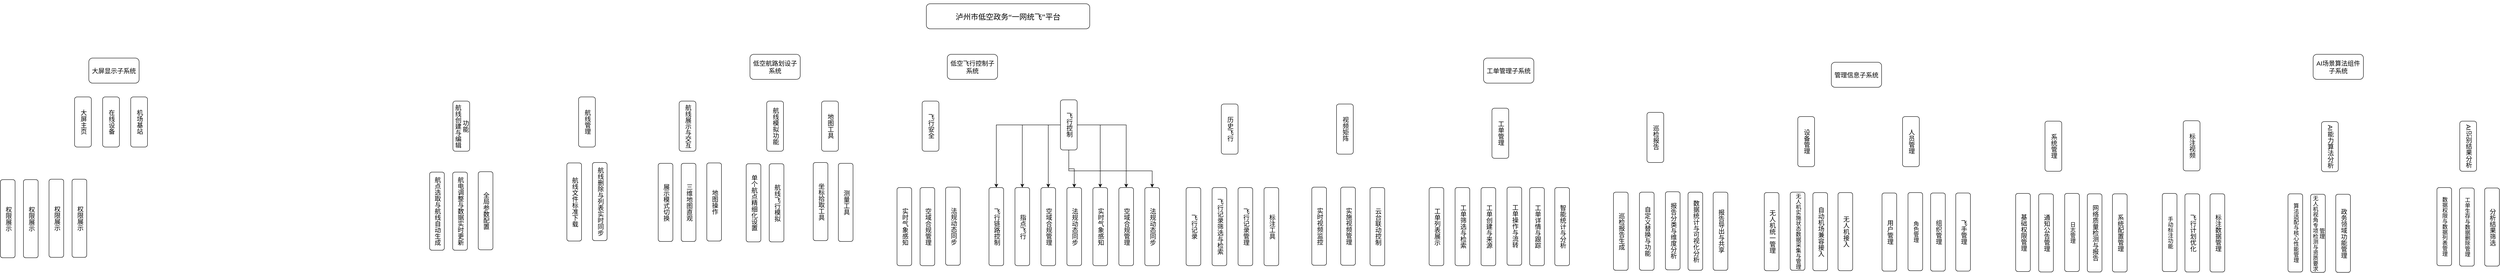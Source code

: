 <mxfile version="28.2.5">
  <diagram name="第 1 页" id="KLXsUkDyBYf1RGe1IkaH">
    <mxGraphModel dx="3871" dy="775" grid="1" gridSize="10" guides="1" tooltips="1" connect="1" arrows="1" fold="1" page="1" pageScale="1" pageWidth="827" pageHeight="1169" math="0" shadow="0">
      <root>
        <mxCell id="0" />
        <mxCell id="1" parent="0" />
        <mxCell id="CcnEAllUlsCNX368QIHx-1" value="&lt;p style=&quot;line-height: 35pt;&quot; align=&quot;center&quot; class=&quot;16&quot;&gt;&lt;span style=&quot;font-family: 方正小标宋简体;&quot;&gt;&lt;font style=&quot;font-size: 18px;&quot;&gt;&lt;font style=&quot;&quot; face=&quot;方正小标宋简体&quot;&gt;泸州市低空政务&lt;/font&gt;&lt;font style=&quot;&quot; face=&quot;方正小标宋简体&quot;&gt;“一网统飞”平台&lt;/font&gt;&lt;/font&gt;&lt;/span&gt;&lt;span style=&quot;mso-spacerun:&#39;yes&#39;;font-family:方正小标宋简体;mso-ascii-font-family:&#39;Times New Roman&#39;;&lt;br/&gt;mso-hansi-font-family:&#39;Times New Roman&#39;;mso-bidi-font-family:&#39;Times New Roman&#39;;font-size:24.0pt;&quot;&gt;&lt;/span&gt;&lt;/p&gt;" style="rounded=1;whiteSpace=wrap;html=1;" parent="1" vertex="1">
          <mxGeometry x="200" y="60" width="390" height="60" as="geometry" />
        </mxCell>
        <mxCell id="CcnEAllUlsCNX368QIHx-4" value="低空航路划设子系统" style="rounded=1;whiteSpace=wrap;html=1;fontSize=15;" parent="1" vertex="1">
          <mxGeometry x="-221" y="181" width="120" height="60" as="geometry" />
        </mxCell>
        <mxCell id="CcnEAllUlsCNX368QIHx-5" value="AI场景算法组件子系统" style="rounded=1;whiteSpace=wrap;html=1;fontSize=15;" parent="1" vertex="1">
          <mxGeometry x="3510" y="181" width="120" height="60" as="geometry" />
        </mxCell>
        <mxCell id="CcnEAllUlsCNX368QIHx-6" value="大屏显示子系统" style="rounded=1;whiteSpace=wrap;html=1;fontSize=15;" parent="1" vertex="1">
          <mxGeometry x="-1799" y="190" width="120" height="60" as="geometry" />
        </mxCell>
        <mxCell id="CcnEAllUlsCNX368QIHx-8" value="管理信息子系统" style="rounded=1;whiteSpace=wrap;html=1;fontSize=15;" parent="1" vertex="1">
          <mxGeometry x="2360" y="200" width="120" height="60" as="geometry" />
        </mxCell>
        <mxCell id="CcnEAllUlsCNX368QIHx-9" value="工单管理子系统" style="rounded=1;whiteSpace=wrap;html=1;fontSize=15;" parent="1" vertex="1">
          <mxGeometry x="1530" y="190" width="120" height="60" as="geometry" />
        </mxCell>
        <mxCell id="CcnEAllUlsCNX368QIHx-10" value="低空飞行控制子系统" style="rounded=1;whiteSpace=wrap;html=1;fontSize=15;" parent="1" vertex="1">
          <mxGeometry x="250" y="181" width="120" height="60" as="geometry" />
        </mxCell>
        <mxCell id="CcnEAllUlsCNX368QIHx-11" value="大屏主页" style="rounded=1;whiteSpace=wrap;html=1;textDirection=vertical-lr;horizontal=1;fontSize=15;" parent="1" vertex="1">
          <mxGeometry x="-1833" y="283" width="40" height="120" as="geometry" />
        </mxCell>
        <mxCell id="CcnEAllUlsCNX368QIHx-12" value="在线设备" style="rounded=1;whiteSpace=wrap;html=1;textDirection=vertical-lr;fontSize=15;" parent="1" vertex="1">
          <mxGeometry x="-1766" y="283" width="40" height="120" as="geometry" />
        </mxCell>
        <mxCell id="CcnEAllUlsCNX368QIHx-13" value="机场基站" style="rounded=1;whiteSpace=wrap;html=1;textDirection=vertical-lr;fontSize=15;" parent="1" vertex="1">
          <mxGeometry x="-1699" y="283" width="40" height="120" as="geometry" />
        </mxCell>
        <mxCell id="CcnEAllUlsCNX368QIHx-14" value="权限展示" style="rounded=1;whiteSpace=wrap;html=1;horizontal=1;textDirection=vertical-lr;fontSize=15;" parent="1" vertex="1">
          <mxGeometry x="-2010" y="481" width="35" height="187" as="geometry" />
        </mxCell>
        <mxCell id="CcnEAllUlsCNX368QIHx-17" value="权限展示" style="rounded=1;whiteSpace=wrap;html=1;horizontal=1;textDirection=vertical-lr;fontSize=15;" parent="1" vertex="1">
          <mxGeometry x="-1955" y="481" width="35" height="187" as="geometry" />
        </mxCell>
        <mxCell id="CcnEAllUlsCNX368QIHx-18" value="权限展示" style="rounded=1;whiteSpace=wrap;html=1;horizontal=1;textDirection=vertical-lr;fontSize=15;" parent="1" vertex="1">
          <mxGeometry x="-1894" y="480" width="35" height="187" as="geometry" />
        </mxCell>
        <mxCell id="CcnEAllUlsCNX368QIHx-19" value="权限展示" style="rounded=1;whiteSpace=wrap;html=1;horizontal=1;textDirection=vertical-lr;fontSize=15;" parent="1" vertex="1">
          <mxGeometry x="-1839" y="480" width="35" height="187" as="geometry" />
        </mxCell>
        <mxCell id="autR1kdCD4ZM4bkPJIN1-1" value="&lt;div data-page-id=&quot;Kqzgdmb4HoMSGUxfPz7cehnGnnb&quot; data-lark-html-role=&quot;root&quot; data-docx-has-block-data=&quot;false&quot;&gt;&lt;div class=&quot;old-record-id-Po8LdLrbCozgtJx34FqcgGBYnCf&quot;&gt;航线创建与编辑功能&lt;/div&gt;&lt;/div&gt;&lt;span data-lark-record-data=&quot;{&amp;quot;rootId&amp;quot;:&amp;quot;Kqzgdmb4HoMSGUxfPz7cehnGnnb&amp;quot;,&amp;quot;text&amp;quot;:{&amp;quot;initialAttributedTexts&amp;quot;:{&amp;quot;text&amp;quot;:{&amp;quot;0&amp;quot;:&amp;quot;航线创建与编辑功能&amp;quot;},&amp;quot;attribs&amp;quot;:{&amp;quot;0&amp;quot;:&amp;quot;*0*1+9&amp;quot;}},&amp;quot;apool&amp;quot;:{&amp;quot;numToAttrib&amp;quot;:{&amp;quot;0&amp;quot;:[&amp;quot;author&amp;quot;,&amp;quot;7065221839563358211&amp;quot;],&amp;quot;1&amp;quot;:[&amp;quot;bold&amp;quot;,&amp;quot;true&amp;quot;]},&amp;quot;nextNum&amp;quot;:2}},&amp;quot;type&amp;quot;:&amp;quot;text&amp;quot;,&amp;quot;referenceRecordMap&amp;quot;:{},&amp;quot;extra&amp;quot;:{&amp;quot;channel&amp;quot;:&amp;quot;saas&amp;quot;,&amp;quot;isEqualBlockSelection&amp;quot;:false,&amp;quot;pasteRandomId&amp;quot;:&amp;quot;1cc6d812-0947-45a8-a9b1-f2f0e86f2138&amp;quot;,&amp;quot;mention_page_title&amp;quot;:{},&amp;quot;external_mention_url&amp;quot;:{}},&amp;quot;isKeepQuoteContainer&amp;quot;:false,&amp;quot;isFromCode&amp;quot;:false,&amp;quot;selection&amp;quot;:[{&amp;quot;id&amp;quot;:120,&amp;quot;type&amp;quot;:&amp;quot;text&amp;quot;,&amp;quot;selection&amp;quot;:{&amp;quot;start&amp;quot;:2,&amp;quot;end&amp;quot;:11},&amp;quot;recordId&amp;quot;:&amp;quot;Po8LdLrbCozgtJx34FqcgGBYnCf&amp;quot;}],&amp;quot;payloadMap&amp;quot;:{},&amp;quot;isCut&amp;quot;:false}&quot; data-lark-record-format=&quot;docx/text&quot; class=&quot;lark-record-clipboard&quot;&gt;&lt;/span&gt;" style="rounded=1;whiteSpace=wrap;html=1;textDirection=vertical-lr;horizontal=1;fontStyle=0;align=center;verticalAlign=middle;fontSize=15;" parent="1" vertex="1">
          <mxGeometry x="-930" y="293" width="40" height="120" as="geometry" />
        </mxCell>
        <mxCell id="autR1kdCD4ZM4bkPJIN1-2" value="&lt;div data-page-id=&quot;Kqzgdmb4HoMSGUxfPz7cehnGnnb&quot; data-lark-html-role=&quot;root&quot; data-docx-has-block-data=&quot;false&quot;&gt;&lt;div class=&quot;old-record-id-TfkDdrhNBo0OolxgG6KcHpkzn7e&quot;&gt;航线管理&lt;/div&gt;&lt;/div&gt;&lt;span data-lark-record-data=&quot;{&amp;quot;rootId&amp;quot;:&amp;quot;Kqzgdmb4HoMSGUxfPz7cehnGnnb&amp;quot;,&amp;quot;text&amp;quot;:{&amp;quot;initialAttributedTexts&amp;quot;:{&amp;quot;text&amp;quot;:{&amp;quot;0&amp;quot;:&amp;quot;航线管理&amp;quot;},&amp;quot;attribs&amp;quot;:{&amp;quot;0&amp;quot;:&amp;quot;*0*1+4&amp;quot;}},&amp;quot;apool&amp;quot;:{&amp;quot;numToAttrib&amp;quot;:{&amp;quot;0&amp;quot;:[&amp;quot;author&amp;quot;,&amp;quot;7065221839563358211&amp;quot;],&amp;quot;1&amp;quot;:[&amp;quot;bold&amp;quot;,&amp;quot;true&amp;quot;]},&amp;quot;nextNum&amp;quot;:2}},&amp;quot;type&amp;quot;:&amp;quot;text&amp;quot;,&amp;quot;referenceRecordMap&amp;quot;:{},&amp;quot;extra&amp;quot;:{&amp;quot;channel&amp;quot;:&amp;quot;saas&amp;quot;,&amp;quot;isEqualBlockSelection&amp;quot;:false,&amp;quot;pasteRandomId&amp;quot;:&amp;quot;c4b3756e-fced-46c2-a57d-2c074daa4cf0&amp;quot;,&amp;quot;mention_page_title&amp;quot;:{},&amp;quot;external_mention_url&amp;quot;:{}},&amp;quot;isKeepQuoteContainer&amp;quot;:false,&amp;quot;isFromCode&amp;quot;:false,&amp;quot;selection&amp;quot;:[{&amp;quot;id&amp;quot;:124,&amp;quot;type&amp;quot;:&amp;quot;text&amp;quot;,&amp;quot;selection&amp;quot;:{&amp;quot;start&amp;quot;:2,&amp;quot;end&amp;quot;:6},&amp;quot;recordId&amp;quot;:&amp;quot;TfkDdrhNBo0OolxgG6KcHpkzn7e&amp;quot;}],&amp;quot;payloadMap&amp;quot;:{},&amp;quot;isCut&amp;quot;:false}&quot; data-lark-record-format=&quot;docx/text&quot; class=&quot;lark-record-clipboard&quot;&gt;&lt;/span&gt;" style="rounded=1;whiteSpace=wrap;html=1;textDirection=vertical-lr;fontStyle=0;align=center;verticalAlign=middle;fontSize=15;" parent="1" vertex="1">
          <mxGeometry x="-630" y="283" width="40" height="120" as="geometry" />
        </mxCell>
        <mxCell id="autR1kdCD4ZM4bkPJIN1-3" value="&lt;div data-page-id=&quot;Kqzgdmb4HoMSGUxfPz7cehnGnnb&quot; data-lark-html-role=&quot;root&quot; data-docx-has-block-data=&quot;false&quot;&gt;&lt;div class=&quot;old-record-id-TAzedYTR2oLAXGxL9yZcuPr9nnh&quot;&gt;航线展示与交互&lt;/div&gt;&lt;/div&gt;&lt;span data-lark-record-data=&quot;{&amp;quot;rootId&amp;quot;:&amp;quot;Kqzgdmb4HoMSGUxfPz7cehnGnnb&amp;quot;,&amp;quot;text&amp;quot;:{&amp;quot;initialAttributedTexts&amp;quot;:{&amp;quot;text&amp;quot;:{&amp;quot;0&amp;quot;:&amp;quot;航线展示与交互&amp;quot;},&amp;quot;attribs&amp;quot;:{&amp;quot;0&amp;quot;:&amp;quot;*0*1+7&amp;quot;}},&amp;quot;apool&amp;quot;:{&amp;quot;numToAttrib&amp;quot;:{&amp;quot;0&amp;quot;:[&amp;quot;author&amp;quot;,&amp;quot;7065221839563358211&amp;quot;],&amp;quot;1&amp;quot;:[&amp;quot;bold&amp;quot;,&amp;quot;true&amp;quot;]},&amp;quot;nextNum&amp;quot;:2}},&amp;quot;type&amp;quot;:&amp;quot;text&amp;quot;,&amp;quot;referenceRecordMap&amp;quot;:{},&amp;quot;extra&amp;quot;:{&amp;quot;channel&amp;quot;:&amp;quot;saas&amp;quot;,&amp;quot;isEqualBlockSelection&amp;quot;:false,&amp;quot;pasteRandomId&amp;quot;:&amp;quot;98eb259d-1737-4a3c-9f6b-d7a9e5ee8864&amp;quot;,&amp;quot;mention_page_title&amp;quot;:{},&amp;quot;external_mention_url&amp;quot;:{}},&amp;quot;isKeepQuoteContainer&amp;quot;:false,&amp;quot;isFromCode&amp;quot;:false,&amp;quot;selection&amp;quot;:[{&amp;quot;id&amp;quot;:127,&amp;quot;type&amp;quot;:&amp;quot;text&amp;quot;,&amp;quot;selection&amp;quot;:{&amp;quot;start&amp;quot;:2,&amp;quot;end&amp;quot;:9},&amp;quot;recordId&amp;quot;:&amp;quot;TAzedYTR2oLAXGxL9yZcuPr9nnh&amp;quot;}],&amp;quot;payloadMap&amp;quot;:{},&amp;quot;isCut&amp;quot;:false}&quot; data-lark-record-format=&quot;docx/text&quot; class=&quot;lark-record-clipboard&quot;&gt;&lt;/span&gt;" style="rounded=1;whiteSpace=wrap;html=1;textDirection=vertical-lr;fontStyle=0;align=center;verticalAlign=middle;fontSize=15;" parent="1" vertex="1">
          <mxGeometry x="-390" y="293" width="40" height="120" as="geometry" />
        </mxCell>
        <mxCell id="autR1kdCD4ZM4bkPJIN1-4" value="&lt;div data-page-id=&quot;Kqzgdmb4HoMSGUxfPz7cehnGnnb&quot; data-lark-html-role=&quot;root&quot; data-docx-has-block-data=&quot;false&quot;&gt;&lt;div class=&quot;old-record-id-TAzedYTR2oLAXGxL9yZcuPr9nnh&quot;&gt;航线模拟功能&lt;/div&gt;&lt;/div&gt;&lt;span data-lark-record-data=&quot;{&amp;quot;rootId&amp;quot;:&amp;quot;Kqzgdmb4HoMSGUxfPz7cehnGnnb&amp;quot;,&amp;quot;text&amp;quot;:{&amp;quot;initialAttributedTexts&amp;quot;:{&amp;quot;text&amp;quot;:{&amp;quot;0&amp;quot;:&amp;quot;航线展示与交互&amp;quot;},&amp;quot;attribs&amp;quot;:{&amp;quot;0&amp;quot;:&amp;quot;*0*1+7&amp;quot;}},&amp;quot;apool&amp;quot;:{&amp;quot;numToAttrib&amp;quot;:{&amp;quot;0&amp;quot;:[&amp;quot;author&amp;quot;,&amp;quot;7065221839563358211&amp;quot;],&amp;quot;1&amp;quot;:[&amp;quot;bold&amp;quot;,&amp;quot;true&amp;quot;]},&amp;quot;nextNum&amp;quot;:2}},&amp;quot;type&amp;quot;:&amp;quot;text&amp;quot;,&amp;quot;referenceRecordMap&amp;quot;:{},&amp;quot;extra&amp;quot;:{&amp;quot;channel&amp;quot;:&amp;quot;saas&amp;quot;,&amp;quot;isEqualBlockSelection&amp;quot;:false,&amp;quot;pasteRandomId&amp;quot;:&amp;quot;98eb259d-1737-4a3c-9f6b-d7a9e5ee8864&amp;quot;,&amp;quot;mention_page_title&amp;quot;:{},&amp;quot;external_mention_url&amp;quot;:{}},&amp;quot;isKeepQuoteContainer&amp;quot;:false,&amp;quot;isFromCode&amp;quot;:false,&amp;quot;selection&amp;quot;:[{&amp;quot;id&amp;quot;:127,&amp;quot;type&amp;quot;:&amp;quot;text&amp;quot;,&amp;quot;selection&amp;quot;:{&amp;quot;start&amp;quot;:2,&amp;quot;end&amp;quot;:9},&amp;quot;recordId&amp;quot;:&amp;quot;TAzedYTR2oLAXGxL9yZcuPr9nnh&amp;quot;}],&amp;quot;payloadMap&amp;quot;:{},&amp;quot;isCut&amp;quot;:false}&quot; data-lark-record-format=&quot;docx/text&quot; class=&quot;lark-record-clipboard&quot;&gt;&lt;/span&gt;" style="rounded=1;whiteSpace=wrap;html=1;textDirection=vertical-lr;fontStyle=0;align=center;verticalAlign=middle;fontSize=15;" parent="1" vertex="1">
          <mxGeometry x="-181" y="293" width="40" height="120" as="geometry" />
        </mxCell>
        <mxCell id="autR1kdCD4ZM4bkPJIN1-5" value="&lt;div data-page-id=&quot;Kqzgdmb4HoMSGUxfPz7cehnGnnb&quot; data-lark-html-role=&quot;root&quot; data-docx-has-block-data=&quot;false&quot;&gt;&lt;div class=&quot;old-record-id-TfkDdrhNBo0OolxgG6KcHpkzn7e&quot;&gt;地图工具&lt;/div&gt;&lt;/div&gt;&lt;span data-lark-record-data=&quot;{&amp;quot;rootId&amp;quot;:&amp;quot;Kqzgdmb4HoMSGUxfPz7cehnGnnb&amp;quot;,&amp;quot;text&amp;quot;:{&amp;quot;initialAttributedTexts&amp;quot;:{&amp;quot;text&amp;quot;:{&amp;quot;0&amp;quot;:&amp;quot;航线管理&amp;quot;},&amp;quot;attribs&amp;quot;:{&amp;quot;0&amp;quot;:&amp;quot;*0*1+4&amp;quot;}},&amp;quot;apool&amp;quot;:{&amp;quot;numToAttrib&amp;quot;:{&amp;quot;0&amp;quot;:[&amp;quot;author&amp;quot;,&amp;quot;7065221839563358211&amp;quot;],&amp;quot;1&amp;quot;:[&amp;quot;bold&amp;quot;,&amp;quot;true&amp;quot;]},&amp;quot;nextNum&amp;quot;:2}},&amp;quot;type&amp;quot;:&amp;quot;text&amp;quot;,&amp;quot;referenceRecordMap&amp;quot;:{},&amp;quot;extra&amp;quot;:{&amp;quot;channel&amp;quot;:&amp;quot;saas&amp;quot;,&amp;quot;isEqualBlockSelection&amp;quot;:false,&amp;quot;pasteRandomId&amp;quot;:&amp;quot;c4b3756e-fced-46c2-a57d-2c074daa4cf0&amp;quot;,&amp;quot;mention_page_title&amp;quot;:{},&amp;quot;external_mention_url&amp;quot;:{}},&amp;quot;isKeepQuoteContainer&amp;quot;:false,&amp;quot;isFromCode&amp;quot;:false,&amp;quot;selection&amp;quot;:[{&amp;quot;id&amp;quot;:124,&amp;quot;type&amp;quot;:&amp;quot;text&amp;quot;,&amp;quot;selection&amp;quot;:{&amp;quot;start&amp;quot;:2,&amp;quot;end&amp;quot;:6},&amp;quot;recordId&amp;quot;:&amp;quot;TfkDdrhNBo0OolxgG6KcHpkzn7e&amp;quot;}],&amp;quot;payloadMap&amp;quot;:{},&amp;quot;isCut&amp;quot;:false}&quot; data-lark-record-format=&quot;docx/text&quot; class=&quot;lark-record-clipboard&quot;&gt;&lt;/span&gt;" style="rounded=1;whiteSpace=wrap;html=1;textDirection=vertical-lr;fontStyle=0;align=center;verticalAlign=middle;fontSize=15;" parent="1" vertex="1">
          <mxGeometry x="-50" y="293" width="40" height="120" as="geometry" />
        </mxCell>
        <mxCell id="autR1kdCD4ZM4bkPJIN1-6" value="&lt;div data-page-id=&quot;Kqzgdmb4HoMSGUxfPz7cehnGnnb&quot; data-lark-html-role=&quot;root&quot; data-docx-has-block-data=&quot;false&quot;&gt;&lt;div class=&quot;old-record-id-Po8LdLrbCozgtJx34FqcgGBYnCf&quot;&gt;飞行安全&lt;/div&gt;&lt;/div&gt;&lt;span data-lark-record-data=&quot;{&amp;quot;rootId&amp;quot;:&amp;quot;Kqzgdmb4HoMSGUxfPz7cehnGnnb&amp;quot;,&amp;quot;text&amp;quot;:{&amp;quot;initialAttributedTexts&amp;quot;:{&amp;quot;text&amp;quot;:{&amp;quot;0&amp;quot;:&amp;quot;航线创建与编辑功能&amp;quot;},&amp;quot;attribs&amp;quot;:{&amp;quot;0&amp;quot;:&amp;quot;*0*1+9&amp;quot;}},&amp;quot;apool&amp;quot;:{&amp;quot;numToAttrib&amp;quot;:{&amp;quot;0&amp;quot;:[&amp;quot;author&amp;quot;,&amp;quot;7065221839563358211&amp;quot;],&amp;quot;1&amp;quot;:[&amp;quot;bold&amp;quot;,&amp;quot;true&amp;quot;]},&amp;quot;nextNum&amp;quot;:2}},&amp;quot;type&amp;quot;:&amp;quot;text&amp;quot;,&amp;quot;referenceRecordMap&amp;quot;:{},&amp;quot;extra&amp;quot;:{&amp;quot;channel&amp;quot;:&amp;quot;saas&amp;quot;,&amp;quot;isEqualBlockSelection&amp;quot;:false,&amp;quot;pasteRandomId&amp;quot;:&amp;quot;1cc6d812-0947-45a8-a9b1-f2f0e86f2138&amp;quot;,&amp;quot;mention_page_title&amp;quot;:{},&amp;quot;external_mention_url&amp;quot;:{}},&amp;quot;isKeepQuoteContainer&amp;quot;:false,&amp;quot;isFromCode&amp;quot;:false,&amp;quot;selection&amp;quot;:[{&amp;quot;id&amp;quot;:120,&amp;quot;type&amp;quot;:&amp;quot;text&amp;quot;,&amp;quot;selection&amp;quot;:{&amp;quot;start&amp;quot;:2,&amp;quot;end&amp;quot;:11},&amp;quot;recordId&amp;quot;:&amp;quot;Po8LdLrbCozgtJx34FqcgGBYnCf&amp;quot;}],&amp;quot;payloadMap&amp;quot;:{},&amp;quot;isCut&amp;quot;:false}&quot; data-lark-record-format=&quot;docx/text&quot; class=&quot;lark-record-clipboard&quot;&gt;&lt;/span&gt;" style="rounded=1;whiteSpace=wrap;html=1;textDirection=vertical-lr;horizontal=1;fontStyle=0;align=center;verticalAlign=middle;fontSize=15;" parent="1" vertex="1">
          <mxGeometry x="190" y="293" width="40" height="120" as="geometry" />
        </mxCell>
        <mxCell id="Ach8vEFusjCiu4SRnwiI-1" style="edgeStyle=orthogonalEdgeStyle;rounded=0;orthogonalLoop=1;jettySize=auto;html=1;entryX=0.5;entryY=0;entryDx=0;entryDy=0;fontSize=15;" edge="1" parent="1" source="autR1kdCD4ZM4bkPJIN1-7" target="autR1kdCD4ZM4bkPJIN1-14">
          <mxGeometry relative="1" as="geometry" />
        </mxCell>
        <mxCell id="Ach8vEFusjCiu4SRnwiI-2" style="edgeStyle=orthogonalEdgeStyle;rounded=0;orthogonalLoop=1;jettySize=auto;html=1;entryX=0.5;entryY=0;entryDx=0;entryDy=0;fontSize=15;" edge="1" parent="1" source="autR1kdCD4ZM4bkPJIN1-7" target="autR1kdCD4ZM4bkPJIN1-15">
          <mxGeometry relative="1" as="geometry" />
        </mxCell>
        <mxCell id="Ach8vEFusjCiu4SRnwiI-3" style="edgeStyle=orthogonalEdgeStyle;rounded=0;orthogonalLoop=1;jettySize=auto;html=1;entryX=0.5;entryY=0;entryDx=0;entryDy=0;fontSize=15;" edge="1" parent="1" source="autR1kdCD4ZM4bkPJIN1-7" target="autR1kdCD4ZM4bkPJIN1-16">
          <mxGeometry relative="1" as="geometry" />
        </mxCell>
        <mxCell id="Ach8vEFusjCiu4SRnwiI-4" style="edgeStyle=orthogonalEdgeStyle;rounded=0;orthogonalLoop=1;jettySize=auto;html=1;fontSize=15;" edge="1" parent="1" source="autR1kdCD4ZM4bkPJIN1-7" target="autR1kdCD4ZM4bkPJIN1-17">
          <mxGeometry relative="1" as="geometry" />
        </mxCell>
        <mxCell id="Ach8vEFusjCiu4SRnwiI-5" style="edgeStyle=orthogonalEdgeStyle;rounded=0;orthogonalLoop=1;jettySize=auto;html=1;fontSize=15;" edge="1" parent="1" source="autR1kdCD4ZM4bkPJIN1-7" target="autR1kdCD4ZM4bkPJIN1-18">
          <mxGeometry relative="1" as="geometry" />
        </mxCell>
        <mxCell id="Ach8vEFusjCiu4SRnwiI-6" style="edgeStyle=orthogonalEdgeStyle;rounded=0;orthogonalLoop=1;jettySize=auto;html=1;entryX=0.5;entryY=0;entryDx=0;entryDy=0;fontSize=15;" edge="1" parent="1" source="autR1kdCD4ZM4bkPJIN1-7" target="autR1kdCD4ZM4bkPJIN1-19">
          <mxGeometry relative="1" as="geometry" />
        </mxCell>
        <mxCell id="Ach8vEFusjCiu4SRnwiI-7" style="edgeStyle=orthogonalEdgeStyle;rounded=0;orthogonalLoop=1;jettySize=auto;html=1;entryX=0.5;entryY=0;entryDx=0;entryDy=0;fontSize=15;" edge="1" parent="1" target="autR1kdCD4ZM4bkPJIN1-20">
          <mxGeometry relative="1" as="geometry">
            <mxPoint x="540" y="410" as="sourcePoint" />
            <Array as="points">
              <mxPoint x="540" y="460" />
              <mxPoint x="739" y="460" />
            </Array>
          </mxGeometry>
        </mxCell>
        <mxCell id="autR1kdCD4ZM4bkPJIN1-7" value="&lt;div data-page-id=&quot;Kqzgdmb4HoMSGUxfPz7cehnGnnb&quot; data-lark-html-role=&quot;root&quot; data-docx-has-block-data=&quot;false&quot;&gt;&lt;div class=&quot;old-record-id-TfkDdrhNBo0OolxgG6KcHpkzn7e&quot;&gt;飞行控制&lt;/div&gt;&lt;/div&gt;&lt;span data-lark-record-data=&quot;{&amp;quot;rootId&amp;quot;:&amp;quot;Kqzgdmb4HoMSGUxfPz7cehnGnnb&amp;quot;,&amp;quot;text&amp;quot;:{&amp;quot;initialAttributedTexts&amp;quot;:{&amp;quot;text&amp;quot;:{&amp;quot;0&amp;quot;:&amp;quot;航线管理&amp;quot;},&amp;quot;attribs&amp;quot;:{&amp;quot;0&amp;quot;:&amp;quot;*0*1+4&amp;quot;}},&amp;quot;apool&amp;quot;:{&amp;quot;numToAttrib&amp;quot;:{&amp;quot;0&amp;quot;:[&amp;quot;author&amp;quot;,&amp;quot;7065221839563358211&amp;quot;],&amp;quot;1&amp;quot;:[&amp;quot;bold&amp;quot;,&amp;quot;true&amp;quot;]},&amp;quot;nextNum&amp;quot;:2}},&amp;quot;type&amp;quot;:&amp;quot;text&amp;quot;,&amp;quot;referenceRecordMap&amp;quot;:{},&amp;quot;extra&amp;quot;:{&amp;quot;channel&amp;quot;:&amp;quot;saas&amp;quot;,&amp;quot;isEqualBlockSelection&amp;quot;:false,&amp;quot;pasteRandomId&amp;quot;:&amp;quot;c4b3756e-fced-46c2-a57d-2c074daa4cf0&amp;quot;,&amp;quot;mention_page_title&amp;quot;:{},&amp;quot;external_mention_url&amp;quot;:{}},&amp;quot;isKeepQuoteContainer&amp;quot;:false,&amp;quot;isFromCode&amp;quot;:false,&amp;quot;selection&amp;quot;:[{&amp;quot;id&amp;quot;:124,&amp;quot;type&amp;quot;:&amp;quot;text&amp;quot;,&amp;quot;selection&amp;quot;:{&amp;quot;start&amp;quot;:2,&amp;quot;end&amp;quot;:6},&amp;quot;recordId&amp;quot;:&amp;quot;TfkDdrhNBo0OolxgG6KcHpkzn7e&amp;quot;}],&amp;quot;payloadMap&amp;quot;:{},&amp;quot;isCut&amp;quot;:false}&quot; data-lark-record-format=&quot;docx/text&quot; class=&quot;lark-record-clipboard&quot;&gt;&lt;/span&gt;" style="rounded=1;whiteSpace=wrap;html=1;textDirection=vertical-lr;fontStyle=0;align=center;verticalAlign=middle;fontSize=15;" parent="1" vertex="1">
          <mxGeometry x="520" y="290" width="40" height="120" as="geometry" />
        </mxCell>
        <mxCell id="autR1kdCD4ZM4bkPJIN1-8" value="&lt;div data-page-id=&quot;Kqzgdmb4HoMSGUxfPz7cehnGnnb&quot; data-lark-html-role=&quot;root&quot; data-docx-has-block-data=&quot;false&quot;&gt;&lt;div class=&quot;old-record-id-TAzedYTR2oLAXGxL9yZcuPr9nnh&quot;&gt;历史飞行&lt;/div&gt;&lt;/div&gt;&lt;span data-lark-record-data=&quot;{&amp;quot;rootId&amp;quot;:&amp;quot;Kqzgdmb4HoMSGUxfPz7cehnGnnb&amp;quot;,&amp;quot;text&amp;quot;:{&amp;quot;initialAttributedTexts&amp;quot;:{&amp;quot;text&amp;quot;:{&amp;quot;0&amp;quot;:&amp;quot;航线展示与交互&amp;quot;},&amp;quot;attribs&amp;quot;:{&amp;quot;0&amp;quot;:&amp;quot;*0*1+7&amp;quot;}},&amp;quot;apool&amp;quot;:{&amp;quot;numToAttrib&amp;quot;:{&amp;quot;0&amp;quot;:[&amp;quot;author&amp;quot;,&amp;quot;7065221839563358211&amp;quot;],&amp;quot;1&amp;quot;:[&amp;quot;bold&amp;quot;,&amp;quot;true&amp;quot;]},&amp;quot;nextNum&amp;quot;:2}},&amp;quot;type&amp;quot;:&amp;quot;text&amp;quot;,&amp;quot;referenceRecordMap&amp;quot;:{},&amp;quot;extra&amp;quot;:{&amp;quot;channel&amp;quot;:&amp;quot;saas&amp;quot;,&amp;quot;isEqualBlockSelection&amp;quot;:false,&amp;quot;pasteRandomId&amp;quot;:&amp;quot;98eb259d-1737-4a3c-9f6b-d7a9e5ee8864&amp;quot;,&amp;quot;mention_page_title&amp;quot;:{},&amp;quot;external_mention_url&amp;quot;:{}},&amp;quot;isKeepQuoteContainer&amp;quot;:false,&amp;quot;isFromCode&amp;quot;:false,&amp;quot;selection&amp;quot;:[{&amp;quot;id&amp;quot;:127,&amp;quot;type&amp;quot;:&amp;quot;text&amp;quot;,&amp;quot;selection&amp;quot;:{&amp;quot;start&amp;quot;:2,&amp;quot;end&amp;quot;:9},&amp;quot;recordId&amp;quot;:&amp;quot;TAzedYTR2oLAXGxL9yZcuPr9nnh&amp;quot;}],&amp;quot;payloadMap&amp;quot;:{},&amp;quot;isCut&amp;quot;:false}&quot; data-lark-record-format=&quot;docx/text&quot; class=&quot;lark-record-clipboard&quot;&gt;&lt;/span&gt;" style="rounded=1;whiteSpace=wrap;html=1;textDirection=vertical-lr;fontStyle=0;align=center;verticalAlign=middle;fontSize=15;" parent="1" vertex="1">
          <mxGeometry x="904" y="300" width="40" height="120" as="geometry" />
        </mxCell>
        <mxCell id="autR1kdCD4ZM4bkPJIN1-9" value="&lt;div data-page-id=&quot;Kqzgdmb4HoMSGUxfPz7cehnGnnb&quot; data-lark-html-role=&quot;root&quot; data-docx-has-block-data=&quot;false&quot;&gt;&lt;div class=&quot;old-record-id-TAzedYTR2oLAXGxL9yZcuPr9nnh&quot;&gt;视频矩阵&lt;/div&gt;&lt;/div&gt;&lt;span data-lark-record-data=&quot;{&amp;quot;rootId&amp;quot;:&amp;quot;Kqzgdmb4HoMSGUxfPz7cehnGnnb&amp;quot;,&amp;quot;text&amp;quot;:{&amp;quot;initialAttributedTexts&amp;quot;:{&amp;quot;text&amp;quot;:{&amp;quot;0&amp;quot;:&amp;quot;航线展示与交互&amp;quot;},&amp;quot;attribs&amp;quot;:{&amp;quot;0&amp;quot;:&amp;quot;*0*1+7&amp;quot;}},&amp;quot;apool&amp;quot;:{&amp;quot;numToAttrib&amp;quot;:{&amp;quot;0&amp;quot;:[&amp;quot;author&amp;quot;,&amp;quot;7065221839563358211&amp;quot;],&amp;quot;1&amp;quot;:[&amp;quot;bold&amp;quot;,&amp;quot;true&amp;quot;]},&amp;quot;nextNum&amp;quot;:2}},&amp;quot;type&amp;quot;:&amp;quot;text&amp;quot;,&amp;quot;referenceRecordMap&amp;quot;:{},&amp;quot;extra&amp;quot;:{&amp;quot;channel&amp;quot;:&amp;quot;saas&amp;quot;,&amp;quot;isEqualBlockSelection&amp;quot;:false,&amp;quot;pasteRandomId&amp;quot;:&amp;quot;98eb259d-1737-4a3c-9f6b-d7a9e5ee8864&amp;quot;,&amp;quot;mention_page_title&amp;quot;:{},&amp;quot;external_mention_url&amp;quot;:{}},&amp;quot;isKeepQuoteContainer&amp;quot;:false,&amp;quot;isFromCode&amp;quot;:false,&amp;quot;selection&amp;quot;:[{&amp;quot;id&amp;quot;:127,&amp;quot;type&amp;quot;:&amp;quot;text&amp;quot;,&amp;quot;selection&amp;quot;:{&amp;quot;start&amp;quot;:2,&amp;quot;end&amp;quot;:9},&amp;quot;recordId&amp;quot;:&amp;quot;TAzedYTR2oLAXGxL9yZcuPr9nnh&amp;quot;}],&amp;quot;payloadMap&amp;quot;:{},&amp;quot;isCut&amp;quot;:false}&quot; data-lark-record-format=&quot;docx/text&quot; class=&quot;lark-record-clipboard&quot;&gt;&lt;/span&gt;" style="rounded=1;whiteSpace=wrap;html=1;textDirection=vertical-lr;fontStyle=0;align=center;verticalAlign=middle;fontSize=15;" parent="1" vertex="1">
          <mxGeometry x="1179" y="300" width="40" height="120" as="geometry" />
        </mxCell>
        <mxCell id="autR1kdCD4ZM4bkPJIN1-11" value="实时气象感知" style="rounded=1;whiteSpace=wrap;html=1;horizontal=1;textDirection=vertical-lr;fontSize=15;" parent="1" vertex="1">
          <mxGeometry x="130" y="500" width="35" height="187" as="geometry" />
        </mxCell>
        <mxCell id="autR1kdCD4ZM4bkPJIN1-12" value="空域合规管理" style="rounded=1;whiteSpace=wrap;html=1;horizontal=1;textDirection=vertical-lr;fontSize=15;" parent="1" vertex="1">
          <mxGeometry x="185" y="500" width="35" height="187" as="geometry" />
        </mxCell>
        <mxCell id="autR1kdCD4ZM4bkPJIN1-13" value="法规动态同步" style="rounded=1;whiteSpace=wrap;html=1;horizontal=1;textDirection=vertical-lr;fontSize=15;" parent="1" vertex="1">
          <mxGeometry x="246" y="499" width="35" height="187" as="geometry" />
        </mxCell>
        <mxCell id="autR1kdCD4ZM4bkPJIN1-14" value="飞行链路控制" style="rounded=1;whiteSpace=wrap;html=1;horizontal=1;textDirection=vertical-lr;fontSize=15;" parent="1" vertex="1">
          <mxGeometry x="349.5" y="500" width="35" height="187" as="geometry" />
        </mxCell>
        <mxCell id="autR1kdCD4ZM4bkPJIN1-15" value="指点飞行" style="rounded=1;whiteSpace=wrap;html=1;horizontal=1;textDirection=vertical-lr;fontSize=15;" parent="1" vertex="1">
          <mxGeometry x="411.5" y="500" width="35" height="187" as="geometry" />
        </mxCell>
        <mxCell id="autR1kdCD4ZM4bkPJIN1-16" value="空域合规管理" style="rounded=1;whiteSpace=wrap;html=1;horizontal=1;textDirection=vertical-lr;fontSize=15;" parent="1" vertex="1">
          <mxGeometry x="473.5" y="500" width="35" height="187" as="geometry" />
        </mxCell>
        <mxCell id="autR1kdCD4ZM4bkPJIN1-17" value="法规动态同步" style="rounded=1;whiteSpace=wrap;html=1;horizontal=1;textDirection=vertical-lr;fontSize=15;" parent="1" vertex="1">
          <mxGeometry x="535.5" y="500" width="35" height="187" as="geometry" />
        </mxCell>
        <mxCell id="autR1kdCD4ZM4bkPJIN1-18" value="实时气象感知" style="rounded=1;whiteSpace=wrap;html=1;horizontal=1;textDirection=vertical-lr;fontSize=15;" parent="1" vertex="1">
          <mxGeometry x="597.5" y="500" width="35" height="187" as="geometry" />
        </mxCell>
        <mxCell id="autR1kdCD4ZM4bkPJIN1-19" value="空域合规管理" style="rounded=1;whiteSpace=wrap;html=1;horizontal=1;textDirection=vertical-lr;fontSize=15;" parent="1" vertex="1">
          <mxGeometry x="659.5" y="500" width="35" height="187" as="geometry" />
        </mxCell>
        <mxCell id="autR1kdCD4ZM4bkPJIN1-20" value="法规动态同步" style="rounded=1;whiteSpace=wrap;html=1;horizontal=1;textDirection=vertical-lr;fontSize=15;" parent="1" vertex="1">
          <mxGeometry x="721.5" y="500" width="35" height="187" as="geometry" />
        </mxCell>
        <mxCell id="Ach8vEFusjCiu4SRnwiI-8" value="飞行记录" style="rounded=1;whiteSpace=wrap;html=1;horizontal=1;textDirection=vertical-lr;fontSize=15;" vertex="1" parent="1">
          <mxGeometry x="820" y="500" width="35" height="187" as="geometry" />
        </mxCell>
        <mxCell id="Ach8vEFusjCiu4SRnwiI-9" value="飞行记录筛选与检索" style="rounded=1;whiteSpace=wrap;html=1;horizontal=1;textDirection=vertical-lr;fontSize=15;" vertex="1" parent="1">
          <mxGeometry x="882" y="500" width="35" height="187" as="geometry" />
        </mxCell>
        <mxCell id="Ach8vEFusjCiu4SRnwiI-10" value="飞行记录管理" style="rounded=1;whiteSpace=wrap;html=1;horizontal=1;textDirection=vertical-lr;fontSize=15;" vertex="1" parent="1">
          <mxGeometry x="944" y="500" width="35" height="187" as="geometry" />
        </mxCell>
        <mxCell id="Ach8vEFusjCiu4SRnwiI-11" value="标注工具" style="rounded=1;whiteSpace=wrap;html=1;horizontal=1;textDirection=vertical-lr;fontSize=15;" vertex="1" parent="1">
          <mxGeometry x="1006" y="500" width="35" height="187" as="geometry" />
        </mxCell>
        <mxCell id="Ach8vEFusjCiu4SRnwiI-12" value="实时视频监控" style="rounded=1;whiteSpace=wrap;html=1;horizontal=1;textDirection=vertical-lr;fontSize=15;" vertex="1" parent="1">
          <mxGeometry x="1120" y="499" width="35" height="187" as="geometry" />
        </mxCell>
        <mxCell id="Ach8vEFusjCiu4SRnwiI-13" value="实施视频管理" style="rounded=1;whiteSpace=wrap;html=1;horizontal=1;textDirection=vertical-lr;fontSize=15;" vertex="1" parent="1">
          <mxGeometry x="1189" y="499" width="35" height="187" as="geometry" />
        </mxCell>
        <mxCell id="Ach8vEFusjCiu4SRnwiI-14" value="云台联动控制" style="rounded=1;whiteSpace=wrap;html=1;horizontal=1;textDirection=vertical-lr;fontSize=15;" vertex="1" parent="1">
          <mxGeometry x="1259" y="500" width="35" height="187" as="geometry" />
        </mxCell>
        <mxCell id="Ach8vEFusjCiu4SRnwiI-15" value="工单管理" style="rounded=1;whiteSpace=wrap;html=1;textDirection=vertical-lr;fontStyle=0;align=center;verticalAlign=middle;fontSize=15;" vertex="1" parent="1">
          <mxGeometry x="1550" y="310" width="40" height="120" as="geometry" />
        </mxCell>
        <mxCell id="Ach8vEFusjCiu4SRnwiI-16" value="&lt;div data-page-id=&quot;Kqzgdmb4HoMSGUxfPz7cehnGnnb&quot; data-lark-html-role=&quot;root&quot; data-docx-has-block-data=&quot;false&quot;&gt;&lt;div class=&quot;old-record-id-TAzedYTR2oLAXGxL9yZcuPr9nnh&quot;&gt;巡检报告&lt;/div&gt;&lt;/div&gt;&lt;span data-lark-record-data=&quot;{&amp;quot;rootId&amp;quot;:&amp;quot;Kqzgdmb4HoMSGUxfPz7cehnGnnb&amp;quot;,&amp;quot;text&amp;quot;:{&amp;quot;initialAttributedTexts&amp;quot;:{&amp;quot;text&amp;quot;:{&amp;quot;0&amp;quot;:&amp;quot;航线展示与交互&amp;quot;},&amp;quot;attribs&amp;quot;:{&amp;quot;0&amp;quot;:&amp;quot;*0*1+7&amp;quot;}},&amp;quot;apool&amp;quot;:{&amp;quot;numToAttrib&amp;quot;:{&amp;quot;0&amp;quot;:[&amp;quot;author&amp;quot;,&amp;quot;7065221839563358211&amp;quot;],&amp;quot;1&amp;quot;:[&amp;quot;bold&amp;quot;,&amp;quot;true&amp;quot;]},&amp;quot;nextNum&amp;quot;:2}},&amp;quot;type&amp;quot;:&amp;quot;text&amp;quot;,&amp;quot;referenceRecordMap&amp;quot;:{},&amp;quot;extra&amp;quot;:{&amp;quot;channel&amp;quot;:&amp;quot;saas&amp;quot;,&amp;quot;isEqualBlockSelection&amp;quot;:false,&amp;quot;pasteRandomId&amp;quot;:&amp;quot;98eb259d-1737-4a3c-9f6b-d7a9e5ee8864&amp;quot;,&amp;quot;mention_page_title&amp;quot;:{},&amp;quot;external_mention_url&amp;quot;:{}},&amp;quot;isKeepQuoteContainer&amp;quot;:false,&amp;quot;isFromCode&amp;quot;:false,&amp;quot;selection&amp;quot;:[{&amp;quot;id&amp;quot;:127,&amp;quot;type&amp;quot;:&amp;quot;text&amp;quot;,&amp;quot;selection&amp;quot;:{&amp;quot;start&amp;quot;:2,&amp;quot;end&amp;quot;:9},&amp;quot;recordId&amp;quot;:&amp;quot;TAzedYTR2oLAXGxL9yZcuPr9nnh&amp;quot;}],&amp;quot;payloadMap&amp;quot;:{},&amp;quot;isCut&amp;quot;:false}&quot; data-lark-record-format=&quot;docx/text&quot; class=&quot;lark-record-clipboard&quot;&gt;&lt;/span&gt;" style="rounded=1;whiteSpace=wrap;html=1;textDirection=vertical-lr;fontStyle=0;align=center;verticalAlign=middle;fontSize=15;" vertex="1" parent="1">
          <mxGeometry x="1920" y="320" width="40" height="120" as="geometry" />
        </mxCell>
        <mxCell id="Ach8vEFusjCiu4SRnwiI-17" value="工单列表展示" style="rounded=1;whiteSpace=wrap;html=1;horizontal=1;textDirection=vertical-lr;fontSize=15;" vertex="1" parent="1">
          <mxGeometry x="1400" y="500" width="35" height="187" as="geometry" />
        </mxCell>
        <mxCell id="Ach8vEFusjCiu4SRnwiI-18" value="工单筛选与检索" style="rounded=1;whiteSpace=wrap;html=1;horizontal=1;textDirection=vertical-lr;fontSize=15;" vertex="1" parent="1">
          <mxGeometry x="1462" y="500" width="35" height="187" as="geometry" />
        </mxCell>
        <mxCell id="Ach8vEFusjCiu4SRnwiI-19" value="工单创建与来源" style="rounded=1;whiteSpace=wrap;html=1;horizontal=1;textDirection=vertical-lr;fontSize=15;" vertex="1" parent="1">
          <mxGeometry x="1524" y="500" width="35" height="187" as="geometry" />
        </mxCell>
        <mxCell id="Ach8vEFusjCiu4SRnwiI-20" value="工单操作与流转" style="rounded=1;whiteSpace=wrap;html=1;horizontal=1;textDirection=vertical-lr;fontSize=15;" vertex="1" parent="1">
          <mxGeometry x="1586" y="499" width="35" height="187" as="geometry" />
        </mxCell>
        <mxCell id="Ach8vEFusjCiu4SRnwiI-21" value="工单详情与跟踪" style="rounded=1;whiteSpace=wrap;html=1;horizontal=1;textDirection=vertical-lr;fontSize=15;" vertex="1" parent="1">
          <mxGeometry x="1640" y="500" width="35" height="187" as="geometry" />
        </mxCell>
        <mxCell id="Ach8vEFusjCiu4SRnwiI-22" value="智能统计与分析" style="rounded=1;whiteSpace=wrap;html=1;horizontal=1;textDirection=vertical-lr;fontSize=15;" vertex="1" parent="1">
          <mxGeometry x="1700" y="500" width="35" height="187" as="geometry" />
        </mxCell>
        <mxCell id="Ach8vEFusjCiu4SRnwiI-23" value="巡检报告生成" style="rounded=1;whiteSpace=wrap;html=1;horizontal=1;textDirection=vertical-lr;fontSize=15;" vertex="1" parent="1">
          <mxGeometry x="1840" y="511" width="35" height="187" as="geometry" />
        </mxCell>
        <mxCell id="Ach8vEFusjCiu4SRnwiI-24" value="自定义替换与功能" style="rounded=1;whiteSpace=wrap;html=1;horizontal=1;textDirection=vertical-lr;fontSize=15;" vertex="1" parent="1">
          <mxGeometry x="1902" y="511" width="35" height="187" as="geometry" />
        </mxCell>
        <mxCell id="Ach8vEFusjCiu4SRnwiI-25" value="报告分类与维度分析" style="rounded=1;whiteSpace=wrap;html=1;horizontal=1;textDirection=vertical-lr;fontSize=15;" vertex="1" parent="1">
          <mxGeometry x="1964" y="510" width="35" height="187" as="geometry" />
        </mxCell>
        <mxCell id="Ach8vEFusjCiu4SRnwiI-26" value="数据统计与可视化分析" style="rounded=1;whiteSpace=wrap;html=1;horizontal=1;textDirection=vertical-lr;fontSize=15;" vertex="1" parent="1">
          <mxGeometry x="2018" y="511" width="35" height="187" as="geometry" />
        </mxCell>
        <mxCell id="Ach8vEFusjCiu4SRnwiI-27" value="报告导出与共享" style="rounded=1;whiteSpace=wrap;html=1;horizontal=1;textDirection=vertical-lr;fontSize=15;" vertex="1" parent="1">
          <mxGeometry x="2078" y="511" width="35" height="187" as="geometry" />
        </mxCell>
        <mxCell id="Ach8vEFusjCiu4SRnwiI-28" value="&lt;div data-page-id=&quot;Kqzgdmb4HoMSGUxfPz7cehnGnnb&quot; data-lark-html-role=&quot;root&quot; data-docx-has-block-data=&quot;false&quot;&gt;&lt;div class=&quot;old-record-id-TAzedYTR2oLAXGxL9yZcuPr9nnh&quot;&gt;设备管理&lt;/div&gt;&lt;/div&gt;&lt;span data-lark-record-data=&quot;{&amp;quot;rootId&amp;quot;:&amp;quot;Kqzgdmb4HoMSGUxfPz7cehnGnnb&amp;quot;,&amp;quot;text&amp;quot;:{&amp;quot;initialAttributedTexts&amp;quot;:{&amp;quot;text&amp;quot;:{&amp;quot;0&amp;quot;:&amp;quot;航线展示与交互&amp;quot;},&amp;quot;attribs&amp;quot;:{&amp;quot;0&amp;quot;:&amp;quot;*0*1+7&amp;quot;}},&amp;quot;apool&amp;quot;:{&amp;quot;numToAttrib&amp;quot;:{&amp;quot;0&amp;quot;:[&amp;quot;author&amp;quot;,&amp;quot;7065221839563358211&amp;quot;],&amp;quot;1&amp;quot;:[&amp;quot;bold&amp;quot;,&amp;quot;true&amp;quot;]},&amp;quot;nextNum&amp;quot;:2}},&amp;quot;type&amp;quot;:&amp;quot;text&amp;quot;,&amp;quot;referenceRecordMap&amp;quot;:{},&amp;quot;extra&amp;quot;:{&amp;quot;channel&amp;quot;:&amp;quot;saas&amp;quot;,&amp;quot;isEqualBlockSelection&amp;quot;:false,&amp;quot;pasteRandomId&amp;quot;:&amp;quot;98eb259d-1737-4a3c-9f6b-d7a9e5ee8864&amp;quot;,&amp;quot;mention_page_title&amp;quot;:{},&amp;quot;external_mention_url&amp;quot;:{}},&amp;quot;isKeepQuoteContainer&amp;quot;:false,&amp;quot;isFromCode&amp;quot;:false,&amp;quot;selection&amp;quot;:[{&amp;quot;id&amp;quot;:127,&amp;quot;type&amp;quot;:&amp;quot;text&amp;quot;,&amp;quot;selection&amp;quot;:{&amp;quot;start&amp;quot;:2,&amp;quot;end&amp;quot;:9},&amp;quot;recordId&amp;quot;:&amp;quot;TAzedYTR2oLAXGxL9yZcuPr9nnh&amp;quot;}],&amp;quot;payloadMap&amp;quot;:{},&amp;quot;isCut&amp;quot;:false}&quot; data-lark-record-format=&quot;docx/text&quot; class=&quot;lark-record-clipboard&quot;&gt;&lt;/span&gt;" style="rounded=1;whiteSpace=wrap;html=1;textDirection=vertical-lr;fontStyle=0;align=center;verticalAlign=middle;fontSize=15;" vertex="1" parent="1">
          <mxGeometry x="2280" y="330" width="40" height="120" as="geometry" />
        </mxCell>
        <mxCell id="Ach8vEFusjCiu4SRnwiI-29" value="&lt;div data-page-id=&quot;Kqzgdmb4HoMSGUxfPz7cehnGnnb&quot; data-lark-html-role=&quot;root&quot; data-docx-has-block-data=&quot;false&quot;&gt;&lt;div class=&quot;old-record-id-TAzedYTR2oLAXGxL9yZcuPr9nnh&quot;&gt;人员管理&lt;/div&gt;&lt;/div&gt;&lt;span data-lark-record-data=&quot;{&amp;quot;rootId&amp;quot;:&amp;quot;Kqzgdmb4HoMSGUxfPz7cehnGnnb&amp;quot;,&amp;quot;text&amp;quot;:{&amp;quot;initialAttributedTexts&amp;quot;:{&amp;quot;text&amp;quot;:{&amp;quot;0&amp;quot;:&amp;quot;航线展示与交互&amp;quot;},&amp;quot;attribs&amp;quot;:{&amp;quot;0&amp;quot;:&amp;quot;*0*1+7&amp;quot;}},&amp;quot;apool&amp;quot;:{&amp;quot;numToAttrib&amp;quot;:{&amp;quot;0&amp;quot;:[&amp;quot;author&amp;quot;,&amp;quot;7065221839563358211&amp;quot;],&amp;quot;1&amp;quot;:[&amp;quot;bold&amp;quot;,&amp;quot;true&amp;quot;]},&amp;quot;nextNum&amp;quot;:2}},&amp;quot;type&amp;quot;:&amp;quot;text&amp;quot;,&amp;quot;referenceRecordMap&amp;quot;:{},&amp;quot;extra&amp;quot;:{&amp;quot;channel&amp;quot;:&amp;quot;saas&amp;quot;,&amp;quot;isEqualBlockSelection&amp;quot;:false,&amp;quot;pasteRandomId&amp;quot;:&amp;quot;98eb259d-1737-4a3c-9f6b-d7a9e5ee8864&amp;quot;,&amp;quot;mention_page_title&amp;quot;:{},&amp;quot;external_mention_url&amp;quot;:{}},&amp;quot;isKeepQuoteContainer&amp;quot;:false,&amp;quot;isFromCode&amp;quot;:false,&amp;quot;selection&amp;quot;:[{&amp;quot;id&amp;quot;:127,&amp;quot;type&amp;quot;:&amp;quot;text&amp;quot;,&amp;quot;selection&amp;quot;:{&amp;quot;start&amp;quot;:2,&amp;quot;end&amp;quot;:9},&amp;quot;recordId&amp;quot;:&amp;quot;TAzedYTR2oLAXGxL9yZcuPr9nnh&amp;quot;}],&amp;quot;payloadMap&amp;quot;:{},&amp;quot;isCut&amp;quot;:false}&quot; data-lark-record-format=&quot;docx/text&quot; class=&quot;lark-record-clipboard&quot;&gt;&lt;/span&gt;" style="rounded=1;whiteSpace=wrap;html=1;textDirection=vertical-lr;fontStyle=0;align=center;verticalAlign=middle;fontSize=15;" vertex="1" parent="1">
          <mxGeometry x="2530" y="330" width="40" height="120" as="geometry" />
        </mxCell>
        <mxCell id="Ach8vEFusjCiu4SRnwiI-30" value="系统管理" style="rounded=1;whiteSpace=wrap;html=1;textDirection=vertical-lr;fontStyle=0;align=center;verticalAlign=middle;fontSize=15;" vertex="1" parent="1">
          <mxGeometry x="2870" y="341" width="40" height="120" as="geometry" />
        </mxCell>
        <mxCell id="Ach8vEFusjCiu4SRnwiI-31" value="&lt;div data-page-id=&quot;Kqzgdmb4HoMSGUxfPz7cehnGnnb&quot; data-lark-html-role=&quot;root&quot; data-docx-has-block-data=&quot;false&quot;&gt;&lt;div class=&quot;old-record-id-TAzedYTR2oLAXGxL9yZcuPr9nnh&quot;&gt;标注视频&lt;/div&gt;&lt;/div&gt;&lt;span data-lark-record-data=&quot;{&amp;quot;rootId&amp;quot;:&amp;quot;Kqzgdmb4HoMSGUxfPz7cehnGnnb&amp;quot;,&amp;quot;text&amp;quot;:{&amp;quot;initialAttributedTexts&amp;quot;:{&amp;quot;text&amp;quot;:{&amp;quot;0&amp;quot;:&amp;quot;航线展示与交互&amp;quot;},&amp;quot;attribs&amp;quot;:{&amp;quot;0&amp;quot;:&amp;quot;*0*1+7&amp;quot;}},&amp;quot;apool&amp;quot;:{&amp;quot;numToAttrib&amp;quot;:{&amp;quot;0&amp;quot;:[&amp;quot;author&amp;quot;,&amp;quot;7065221839563358211&amp;quot;],&amp;quot;1&amp;quot;:[&amp;quot;bold&amp;quot;,&amp;quot;true&amp;quot;]},&amp;quot;nextNum&amp;quot;:2}},&amp;quot;type&amp;quot;:&amp;quot;text&amp;quot;,&amp;quot;referenceRecordMap&amp;quot;:{},&amp;quot;extra&amp;quot;:{&amp;quot;channel&amp;quot;:&amp;quot;saas&amp;quot;,&amp;quot;isEqualBlockSelection&amp;quot;:false,&amp;quot;pasteRandomId&amp;quot;:&amp;quot;98eb259d-1737-4a3c-9f6b-d7a9e5ee8864&amp;quot;,&amp;quot;mention_page_title&amp;quot;:{},&amp;quot;external_mention_url&amp;quot;:{}},&amp;quot;isKeepQuoteContainer&amp;quot;:false,&amp;quot;isFromCode&amp;quot;:false,&amp;quot;selection&amp;quot;:[{&amp;quot;id&amp;quot;:127,&amp;quot;type&amp;quot;:&amp;quot;text&amp;quot;,&amp;quot;selection&amp;quot;:{&amp;quot;start&amp;quot;:2,&amp;quot;end&amp;quot;:9},&amp;quot;recordId&amp;quot;:&amp;quot;TAzedYTR2oLAXGxL9yZcuPr9nnh&amp;quot;}],&amp;quot;payloadMap&amp;quot;:{},&amp;quot;isCut&amp;quot;:false}&quot; data-lark-record-format=&quot;docx/text&quot; class=&quot;lark-record-clipboard&quot;&gt;&lt;/span&gt;" style="rounded=1;whiteSpace=wrap;html=1;textDirection=vertical-lr;fontStyle=0;align=center;verticalAlign=middle;fontSize=15;" vertex="1" parent="1">
          <mxGeometry x="3200" y="340" width="40" height="120" as="geometry" />
        </mxCell>
        <mxCell id="Ach8vEFusjCiu4SRnwiI-32" value="无人机统一管理" style="rounded=1;whiteSpace=wrap;html=1;horizontal=1;textDirection=vertical-lr;fontSize=15;" vertex="1" parent="1">
          <mxGeometry x="2200" y="512" width="35" height="187" as="geometry" />
        </mxCell>
        <mxCell id="Ach8vEFusjCiu4SRnwiI-33" value="无人机实施状态数据采集与管理" style="rounded=1;whiteSpace=wrap;html=1;horizontal=1;textDirection=vertical-lr;fontSize=13;" vertex="1" parent="1">
          <mxGeometry x="2262" y="511" width="35" height="187" as="geometry" />
        </mxCell>
        <mxCell id="Ach8vEFusjCiu4SRnwiI-34" value="自动机场兼容接入" style="rounded=1;whiteSpace=wrap;html=1;horizontal=1;textDirection=vertical-lr;fontSize=15;" vertex="1" parent="1">
          <mxGeometry x="2316" y="512" width="35" height="187" as="geometry" />
        </mxCell>
        <mxCell id="Ach8vEFusjCiu4SRnwiI-35" value="无人机接入" style="rounded=1;whiteSpace=wrap;html=1;horizontal=1;textDirection=vertical-lr;fontSize=15;" vertex="1" parent="1">
          <mxGeometry x="2376" y="512" width="35" height="187" as="geometry" />
        </mxCell>
        <mxCell id="Ach8vEFusjCiu4SRnwiI-36" value="用户管理" style="rounded=1;whiteSpace=wrap;html=1;horizontal=1;textDirection=vertical-lr;fontSize=15;" vertex="1" parent="1">
          <mxGeometry x="2481" y="513" width="35" height="187" as="geometry" />
        </mxCell>
        <mxCell id="Ach8vEFusjCiu4SRnwiI-37" value="角色管理" style="rounded=1;whiteSpace=wrap;html=1;horizontal=1;textDirection=vertical-lr;fontSize=13;" vertex="1" parent="1">
          <mxGeometry x="2543" y="512" width="35" height="187" as="geometry" />
        </mxCell>
        <mxCell id="Ach8vEFusjCiu4SRnwiI-38" value="组织管理" style="rounded=1;whiteSpace=wrap;html=1;horizontal=1;textDirection=vertical-lr;fontSize=15;" vertex="1" parent="1">
          <mxGeometry x="2597" y="513" width="35" height="187" as="geometry" />
        </mxCell>
        <mxCell id="Ach8vEFusjCiu4SRnwiI-39" value="飞手管理" style="rounded=1;whiteSpace=wrap;html=1;horizontal=1;textDirection=vertical-lr;fontSize=15;" vertex="1" parent="1">
          <mxGeometry x="2657" y="513" width="35" height="187" as="geometry" />
        </mxCell>
        <mxCell id="Ach8vEFusjCiu4SRnwiI-40" value="基础权限管理" style="rounded=1;whiteSpace=wrap;html=1;horizontal=1;textDirection=vertical-lr;fontSize=15;" vertex="1" parent="1">
          <mxGeometry x="2800" y="514" width="35" height="187" as="geometry" />
        </mxCell>
        <mxCell id="Ach8vEFusjCiu4SRnwiI-41" value="通知公告管理" style="rounded=1;whiteSpace=wrap;html=1;horizontal=1;textDirection=vertical-lr;fontSize=15;" vertex="1" parent="1">
          <mxGeometry x="2855" y="515" width="35" height="187" as="geometry" />
        </mxCell>
        <mxCell id="Ach8vEFusjCiu4SRnwiI-42" value="日志管理" style="rounded=1;whiteSpace=wrap;html=1;horizontal=1;textDirection=vertical-lr;fontSize=13;" vertex="1" parent="1">
          <mxGeometry x="2917" y="514" width="35" height="187" as="geometry" />
        </mxCell>
        <mxCell id="Ach8vEFusjCiu4SRnwiI-43" value="网络质量检测与报告" style="rounded=1;whiteSpace=wrap;html=1;horizontal=1;textDirection=vertical-lr;fontSize=15;" vertex="1" parent="1">
          <mxGeometry x="2971" y="515" width="35" height="187" as="geometry" />
        </mxCell>
        <mxCell id="Ach8vEFusjCiu4SRnwiI-44" value="系统配置管理" style="rounded=1;whiteSpace=wrap;html=1;horizontal=1;textDirection=vertical-lr;fontSize=15;" vertex="1" parent="1">
          <mxGeometry x="3031" y="515" width="35" height="187" as="geometry" />
        </mxCell>
        <mxCell id="Ach8vEFusjCiu4SRnwiI-45" value="手动标注功能" style="rounded=1;whiteSpace=wrap;html=1;horizontal=1;textDirection=vertical-lr;fontSize=13;" vertex="1" parent="1">
          <mxGeometry x="3150" y="514" width="35" height="187" as="geometry" />
        </mxCell>
        <mxCell id="Ach8vEFusjCiu4SRnwiI-46" value="飞行计划优化" style="rounded=1;whiteSpace=wrap;html=1;horizontal=1;textDirection=vertical-lr;fontSize=15;" vertex="1" parent="1">
          <mxGeometry x="3204" y="515" width="35" height="187" as="geometry" />
        </mxCell>
        <mxCell id="Ach8vEFusjCiu4SRnwiI-47" value="标注数据管理" style="rounded=1;whiteSpace=wrap;html=1;horizontal=1;textDirection=vertical-lr;fontSize=15;" vertex="1" parent="1">
          <mxGeometry x="3264" y="515" width="35" height="187" as="geometry" />
        </mxCell>
        <mxCell id="Ach8vEFusjCiu4SRnwiI-48" value="AI能力算法分析" style="rounded=1;whiteSpace=wrap;html=1;textDirection=vertical-lr;fontStyle=0;align=center;verticalAlign=middle;fontSize=15;" vertex="1" parent="1">
          <mxGeometry x="3530" y="342" width="40" height="120" as="geometry" />
        </mxCell>
        <mxCell id="Ach8vEFusjCiu4SRnwiI-49" value="&lt;div data-page-id=&quot;Kqzgdmb4HoMSGUxfPz7cehnGnnb&quot; data-lark-html-role=&quot;root&quot; data-docx-has-block-data=&quot;false&quot;&gt;&lt;div class=&quot;old-record-id-TAzedYTR2oLAXGxL9yZcuPr9nnh&quot;&gt;AI识别结果分析&lt;/div&gt;&lt;/div&gt;&lt;span data-lark-record-data=&quot;{&amp;quot;rootId&amp;quot;:&amp;quot;Kqzgdmb4HoMSGUxfPz7cehnGnnb&amp;quot;,&amp;quot;text&amp;quot;:{&amp;quot;initialAttributedTexts&amp;quot;:{&amp;quot;text&amp;quot;:{&amp;quot;0&amp;quot;:&amp;quot;航线展示与交互&amp;quot;},&amp;quot;attribs&amp;quot;:{&amp;quot;0&amp;quot;:&amp;quot;*0*1+7&amp;quot;}},&amp;quot;apool&amp;quot;:{&amp;quot;numToAttrib&amp;quot;:{&amp;quot;0&amp;quot;:[&amp;quot;author&amp;quot;,&amp;quot;7065221839563358211&amp;quot;],&amp;quot;1&amp;quot;:[&amp;quot;bold&amp;quot;,&amp;quot;true&amp;quot;]},&amp;quot;nextNum&amp;quot;:2}},&amp;quot;type&amp;quot;:&amp;quot;text&amp;quot;,&amp;quot;referenceRecordMap&amp;quot;:{},&amp;quot;extra&amp;quot;:{&amp;quot;channel&amp;quot;:&amp;quot;saas&amp;quot;,&amp;quot;isEqualBlockSelection&amp;quot;:false,&amp;quot;pasteRandomId&amp;quot;:&amp;quot;98eb259d-1737-4a3c-9f6b-d7a9e5ee8864&amp;quot;,&amp;quot;mention_page_title&amp;quot;:{},&amp;quot;external_mention_url&amp;quot;:{}},&amp;quot;isKeepQuoteContainer&amp;quot;:false,&amp;quot;isFromCode&amp;quot;:false,&amp;quot;selection&amp;quot;:[{&amp;quot;id&amp;quot;:127,&amp;quot;type&amp;quot;:&amp;quot;text&amp;quot;,&amp;quot;selection&amp;quot;:{&amp;quot;start&amp;quot;:2,&amp;quot;end&amp;quot;:9},&amp;quot;recordId&amp;quot;:&amp;quot;TAzedYTR2oLAXGxL9yZcuPr9nnh&amp;quot;}],&amp;quot;payloadMap&amp;quot;:{},&amp;quot;isCut&amp;quot;:false}&quot; data-lark-record-format=&quot;docx/text&quot; class=&quot;lark-record-clipboard&quot;&gt;&lt;/span&gt;" style="rounded=1;whiteSpace=wrap;html=1;textDirection=vertical-lr;fontStyle=0;align=center;verticalAlign=middle;fontSize=15;" vertex="1" parent="1">
          <mxGeometry x="3860" y="341" width="40" height="120" as="geometry" />
        </mxCell>
        <mxCell id="Ach8vEFusjCiu4SRnwiI-50" value="算法适配与核心性能管理" style="rounded=1;whiteSpace=wrap;html=1;horizontal=1;textDirection=vertical-lr;fontSize=13;" vertex="1" parent="1">
          <mxGeometry x="3450" y="515" width="35" height="187" as="geometry" />
        </mxCell>
        <mxCell id="Ach8vEFusjCiu4SRnwiI-51" value="无人机视角专项检测与资质要求管理" style="rounded=1;whiteSpace=wrap;html=1;horizontal=1;textDirection=vertical-lr;fontSize=13;" vertex="1" parent="1">
          <mxGeometry x="3504" y="516" width="35" height="187" as="geometry" />
        </mxCell>
        <mxCell id="Ach8vEFusjCiu4SRnwiI-52" value="政务领域功能管理" style="rounded=1;whiteSpace=wrap;html=1;horizontal=1;textDirection=vertical-lr;fontSize=15;" vertex="1" parent="1">
          <mxGeometry x="3564" y="516" width="35" height="187" as="geometry" />
        </mxCell>
        <mxCell id="Ach8vEFusjCiu4SRnwiI-53" value="数据权限与数据列表管理" style="rounded=1;whiteSpace=wrap;html=1;horizontal=1;textDirection=vertical-lr;fontSize=13;" vertex="1" parent="1">
          <mxGeometry x="3805.5" y="500" width="35" height="187" as="geometry" />
        </mxCell>
        <mxCell id="Ach8vEFusjCiu4SRnwiI-54" value="工单生存与数据删除管理" style="rounded=1;whiteSpace=wrap;html=1;horizontal=1;textDirection=vertical-lr;fontSize=13;" vertex="1" parent="1">
          <mxGeometry x="3859.5" y="501" width="35" height="187" as="geometry" />
        </mxCell>
        <mxCell id="Ach8vEFusjCiu4SRnwiI-55" value="分析结果筛选" style="rounded=1;whiteSpace=wrap;html=1;horizontal=1;textDirection=vertical-lr;fontSize=15;" vertex="1" parent="1">
          <mxGeometry x="3919.5" y="501" width="35" height="187" as="geometry" />
        </mxCell>
        <mxCell id="Ach8vEFusjCiu4SRnwiI-57" value="航点选取与航线自动生成" style="rounded=1;whiteSpace=wrap;html=1;horizontal=1;textDirection=vertical-lr;fontSize=15;" vertex="1" parent="1">
          <mxGeometry x="-985.5" y="463" width="35" height="187" as="geometry" />
        </mxCell>
        <mxCell id="Ach8vEFusjCiu4SRnwiI-58" value="航电调整与数据实时更新" style="rounded=1;whiteSpace=wrap;html=1;horizontal=1;textDirection=vertical-lr;fontSize=15;" vertex="1" parent="1">
          <mxGeometry x="-930.5" y="463" width="35" height="187" as="geometry" />
        </mxCell>
        <mxCell id="Ach8vEFusjCiu4SRnwiI-59" value="全局参数配置" style="rounded=1;whiteSpace=wrap;html=1;horizontal=1;textDirection=vertical-lr;fontSize=15;" vertex="1" parent="1">
          <mxGeometry x="-869.5" y="462" width="35" height="187" as="geometry" />
        </mxCell>
        <mxCell id="Ach8vEFusjCiu4SRnwiI-60" value="航线文件标准下载" style="rounded=1;whiteSpace=wrap;html=1;horizontal=1;textDirection=vertical-lr;fontSize=15;" vertex="1" parent="1">
          <mxGeometry x="-658" y="441" width="35" height="187" as="geometry" />
        </mxCell>
        <mxCell id="Ach8vEFusjCiu4SRnwiI-61" value="航线删除与列表实时同步" style="rounded=1;whiteSpace=wrap;html=1;horizontal=1;textDirection=vertical-lr;fontSize=15;" vertex="1" parent="1">
          <mxGeometry x="-597" y="440" width="35" height="187" as="geometry" />
        </mxCell>
        <mxCell id="Ach8vEFusjCiu4SRnwiI-62" value="展示模式切换" style="rounded=1;whiteSpace=wrap;html=1;horizontal=1;textDirection=vertical-lr;fontSize=15;" vertex="1" parent="1">
          <mxGeometry x="-440" y="442" width="35" height="187" as="geometry" />
        </mxCell>
        <mxCell id="Ach8vEFusjCiu4SRnwiI-63" value="三维地图直观" style="rounded=1;whiteSpace=wrap;html=1;horizontal=1;textDirection=vertical-lr;fontSize=15;" vertex="1" parent="1">
          <mxGeometry x="-385" y="442" width="35" height="187" as="geometry" />
        </mxCell>
        <mxCell id="Ach8vEFusjCiu4SRnwiI-64" value="地图操作" style="rounded=1;whiteSpace=wrap;html=1;horizontal=1;textDirection=vertical-lr;fontSize=15;" vertex="1" parent="1">
          <mxGeometry x="-324" y="441" width="35" height="187" as="geometry" />
        </mxCell>
        <mxCell id="Ach8vEFusjCiu4SRnwiI-65" value="单个航点精细化设置" style="rounded=1;whiteSpace=wrap;html=1;horizontal=1;textDirection=vertical-lr;fontSize=15;" vertex="1" parent="1">
          <mxGeometry x="-230" y="443" width="35" height="187" as="geometry" />
        </mxCell>
        <mxCell id="Ach8vEFusjCiu4SRnwiI-66" value="航线飞行模拟" style="rounded=1;whiteSpace=wrap;html=1;horizontal=1;textDirection=vertical-lr;fontSize=15;" vertex="1" parent="1">
          <mxGeometry x="-175" y="443" width="35" height="187" as="geometry" />
        </mxCell>
        <mxCell id="Ach8vEFusjCiu4SRnwiI-67" value="坐标拾取工具" style="rounded=1;whiteSpace=wrap;html=1;horizontal=1;textDirection=vertical-lr;fontSize=15;" vertex="1" parent="1">
          <mxGeometry x="-70" y="440" width="35" height="187" as="geometry" />
        </mxCell>
        <mxCell id="Ach8vEFusjCiu4SRnwiI-68" value="测量工具" style="rounded=1;whiteSpace=wrap;html=1;horizontal=1;textDirection=vertical-lr;fontSize=15;" vertex="1" parent="1">
          <mxGeometry x="-10" y="442" width="35" height="187" as="geometry" />
        </mxCell>
      </root>
    </mxGraphModel>
  </diagram>
</mxfile>
